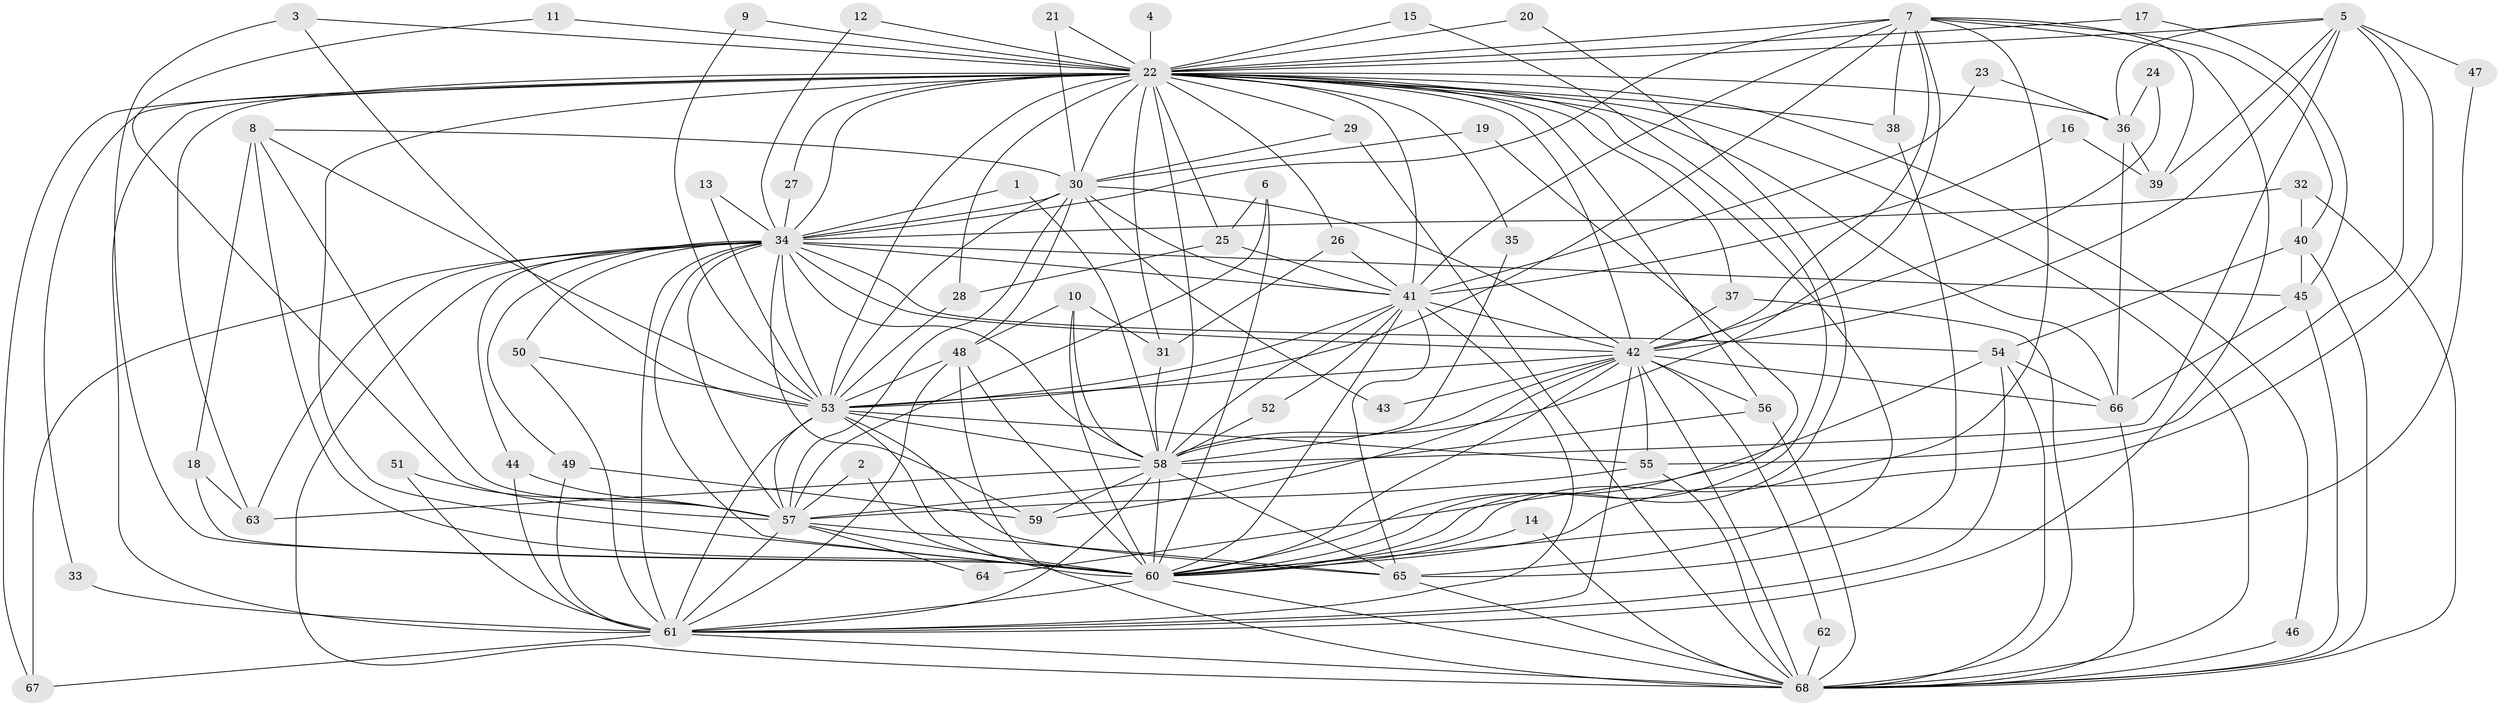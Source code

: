 // original degree distribution, {27: 0.014705882352941176, 13: 0.007352941176470588, 20: 0.014705882352941176, 32: 0.007352941176470588, 22: 0.007352941176470588, 15: 0.014705882352941176, 23: 0.007352941176470588, 21: 0.007352941176470588, 3: 0.22058823529411764, 9: 0.007352941176470588, 2: 0.5294117647058824, 5: 0.029411764705882353, 6: 0.022058823529411766, 4: 0.08088235294117647, 7: 0.014705882352941176, 12: 0.007352941176470588, 8: 0.007352941176470588}
// Generated by graph-tools (version 1.1) at 2025/49/03/09/25 03:49:35]
// undirected, 68 vertices, 203 edges
graph export_dot {
graph [start="1"]
  node [color=gray90,style=filled];
  1;
  2;
  3;
  4;
  5;
  6;
  7;
  8;
  9;
  10;
  11;
  12;
  13;
  14;
  15;
  16;
  17;
  18;
  19;
  20;
  21;
  22;
  23;
  24;
  25;
  26;
  27;
  28;
  29;
  30;
  31;
  32;
  33;
  34;
  35;
  36;
  37;
  38;
  39;
  40;
  41;
  42;
  43;
  44;
  45;
  46;
  47;
  48;
  49;
  50;
  51;
  52;
  53;
  54;
  55;
  56;
  57;
  58;
  59;
  60;
  61;
  62;
  63;
  64;
  65;
  66;
  67;
  68;
  1 -- 34 [weight=1.0];
  1 -- 58 [weight=1.0];
  2 -- 57 [weight=1.0];
  2 -- 60 [weight=1.0];
  3 -- 22 [weight=1.0];
  3 -- 53 [weight=1.0];
  3 -- 60 [weight=1.0];
  4 -- 22 [weight=1.0];
  5 -- 22 [weight=1.0];
  5 -- 36 [weight=1.0];
  5 -- 39 [weight=1.0];
  5 -- 42 [weight=1.0];
  5 -- 47 [weight=1.0];
  5 -- 55 [weight=1.0];
  5 -- 58 [weight=1.0];
  5 -- 60 [weight=1.0];
  6 -- 25 [weight=1.0];
  6 -- 57 [weight=1.0];
  6 -- 60 [weight=1.0];
  7 -- 22 [weight=2.0];
  7 -- 34 [weight=1.0];
  7 -- 38 [weight=1.0];
  7 -- 39 [weight=1.0];
  7 -- 40 [weight=1.0];
  7 -- 41 [weight=1.0];
  7 -- 42 [weight=1.0];
  7 -- 53 [weight=1.0];
  7 -- 58 [weight=1.0];
  7 -- 60 [weight=2.0];
  7 -- 61 [weight=1.0];
  8 -- 18 [weight=1.0];
  8 -- 30 [weight=1.0];
  8 -- 53 [weight=1.0];
  8 -- 57 [weight=1.0];
  8 -- 60 [weight=1.0];
  9 -- 22 [weight=1.0];
  9 -- 53 [weight=1.0];
  10 -- 31 [weight=1.0];
  10 -- 48 [weight=1.0];
  10 -- 58 [weight=1.0];
  10 -- 60 [weight=1.0];
  11 -- 22 [weight=1.0];
  11 -- 57 [weight=1.0];
  12 -- 22 [weight=1.0];
  12 -- 34 [weight=1.0];
  13 -- 34 [weight=1.0];
  13 -- 53 [weight=1.0];
  14 -- 60 [weight=1.0];
  14 -- 68 [weight=1.0];
  15 -- 22 [weight=1.0];
  15 -- 60 [weight=1.0];
  16 -- 39 [weight=1.0];
  16 -- 41 [weight=1.0];
  17 -- 22 [weight=1.0];
  17 -- 45 [weight=1.0];
  18 -- 60 [weight=1.0];
  18 -- 63 [weight=1.0];
  19 -- 30 [weight=1.0];
  19 -- 60 [weight=1.0];
  20 -- 22 [weight=1.0];
  20 -- 60 [weight=1.0];
  21 -- 22 [weight=1.0];
  21 -- 30 [weight=1.0];
  22 -- 25 [weight=1.0];
  22 -- 26 [weight=1.0];
  22 -- 27 [weight=1.0];
  22 -- 28 [weight=1.0];
  22 -- 29 [weight=1.0];
  22 -- 30 [weight=1.0];
  22 -- 31 [weight=1.0];
  22 -- 33 [weight=1.0];
  22 -- 34 [weight=2.0];
  22 -- 35 [weight=1.0];
  22 -- 36 [weight=1.0];
  22 -- 37 [weight=1.0];
  22 -- 38 [weight=1.0];
  22 -- 41 [weight=3.0];
  22 -- 42 [weight=2.0];
  22 -- 46 [weight=1.0];
  22 -- 53 [weight=3.0];
  22 -- 56 [weight=1.0];
  22 -- 58 [weight=3.0];
  22 -- 60 [weight=3.0];
  22 -- 61 [weight=3.0];
  22 -- 63 [weight=1.0];
  22 -- 65 [weight=1.0];
  22 -- 66 [weight=1.0];
  22 -- 67 [weight=1.0];
  22 -- 68 [weight=1.0];
  23 -- 36 [weight=1.0];
  23 -- 41 [weight=1.0];
  24 -- 36 [weight=1.0];
  24 -- 42 [weight=1.0];
  25 -- 28 [weight=1.0];
  25 -- 41 [weight=1.0];
  26 -- 31 [weight=1.0];
  26 -- 41 [weight=1.0];
  27 -- 34 [weight=1.0];
  28 -- 53 [weight=1.0];
  29 -- 30 [weight=1.0];
  29 -- 68 [weight=1.0];
  30 -- 34 [weight=1.0];
  30 -- 41 [weight=1.0];
  30 -- 42 [weight=1.0];
  30 -- 43 [weight=1.0];
  30 -- 48 [weight=1.0];
  30 -- 53 [weight=1.0];
  30 -- 57 [weight=1.0];
  31 -- 58 [weight=1.0];
  32 -- 34 [weight=1.0];
  32 -- 40 [weight=1.0];
  32 -- 68 [weight=1.0];
  33 -- 61 [weight=1.0];
  34 -- 41 [weight=1.0];
  34 -- 42 [weight=1.0];
  34 -- 44 [weight=1.0];
  34 -- 45 [weight=2.0];
  34 -- 49 [weight=1.0];
  34 -- 50 [weight=1.0];
  34 -- 53 [weight=1.0];
  34 -- 54 [weight=1.0];
  34 -- 57 [weight=1.0];
  34 -- 58 [weight=1.0];
  34 -- 59 [weight=1.0];
  34 -- 60 [weight=1.0];
  34 -- 61 [weight=1.0];
  34 -- 63 [weight=1.0];
  34 -- 67 [weight=1.0];
  34 -- 68 [weight=2.0];
  35 -- 58 [weight=1.0];
  36 -- 39 [weight=1.0];
  36 -- 66 [weight=1.0];
  37 -- 42 [weight=1.0];
  37 -- 68 [weight=1.0];
  38 -- 65 [weight=1.0];
  40 -- 45 [weight=1.0];
  40 -- 54 [weight=1.0];
  40 -- 68 [weight=1.0];
  41 -- 42 [weight=1.0];
  41 -- 52 [weight=1.0];
  41 -- 53 [weight=1.0];
  41 -- 58 [weight=1.0];
  41 -- 60 [weight=1.0];
  41 -- 61 [weight=2.0];
  41 -- 65 [weight=1.0];
  42 -- 43 [weight=1.0];
  42 -- 53 [weight=1.0];
  42 -- 55 [weight=1.0];
  42 -- 56 [weight=1.0];
  42 -- 58 [weight=1.0];
  42 -- 59 [weight=1.0];
  42 -- 60 [weight=1.0];
  42 -- 61 [weight=1.0];
  42 -- 62 [weight=1.0];
  42 -- 66 [weight=1.0];
  42 -- 68 [weight=1.0];
  44 -- 57 [weight=1.0];
  44 -- 61 [weight=1.0];
  45 -- 66 [weight=1.0];
  45 -- 68 [weight=1.0];
  46 -- 68 [weight=1.0];
  47 -- 60 [weight=1.0];
  48 -- 53 [weight=2.0];
  48 -- 60 [weight=1.0];
  48 -- 61 [weight=1.0];
  48 -- 68 [weight=1.0];
  49 -- 59 [weight=1.0];
  49 -- 61 [weight=1.0];
  50 -- 53 [weight=1.0];
  50 -- 61 [weight=1.0];
  51 -- 57 [weight=1.0];
  51 -- 61 [weight=1.0];
  52 -- 58 [weight=1.0];
  53 -- 55 [weight=1.0];
  53 -- 57 [weight=1.0];
  53 -- 58 [weight=1.0];
  53 -- 60 [weight=1.0];
  53 -- 61 [weight=1.0];
  53 -- 65 [weight=1.0];
  54 -- 61 [weight=1.0];
  54 -- 64 [weight=1.0];
  54 -- 66 [weight=1.0];
  54 -- 68 [weight=1.0];
  55 -- 57 [weight=1.0];
  55 -- 68 [weight=1.0];
  56 -- 57 [weight=1.0];
  56 -- 68 [weight=1.0];
  57 -- 60 [weight=1.0];
  57 -- 61 [weight=1.0];
  57 -- 64 [weight=1.0];
  57 -- 65 [weight=1.0];
  58 -- 59 [weight=1.0];
  58 -- 60 [weight=1.0];
  58 -- 61 [weight=1.0];
  58 -- 63 [weight=2.0];
  58 -- 65 [weight=1.0];
  60 -- 61 [weight=1.0];
  60 -- 68 [weight=1.0];
  61 -- 67 [weight=1.0];
  61 -- 68 [weight=1.0];
  62 -- 68 [weight=1.0];
  65 -- 68 [weight=1.0];
  66 -- 68 [weight=1.0];
}
